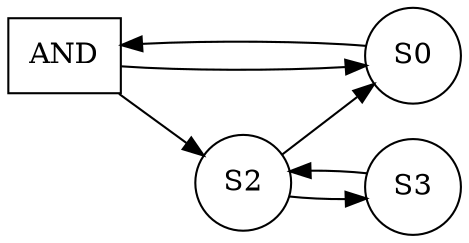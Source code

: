 digraph finite_state_machine {
        rankdir=LR;
        size="8,5"
        node [shape = circle];
        AND [shape=box];
        S0 -> AND 
        AND -> S0 
        AND -> S2 
        S2 -> S0 
        S2 -> S3 
        S3 -> S2 
}
